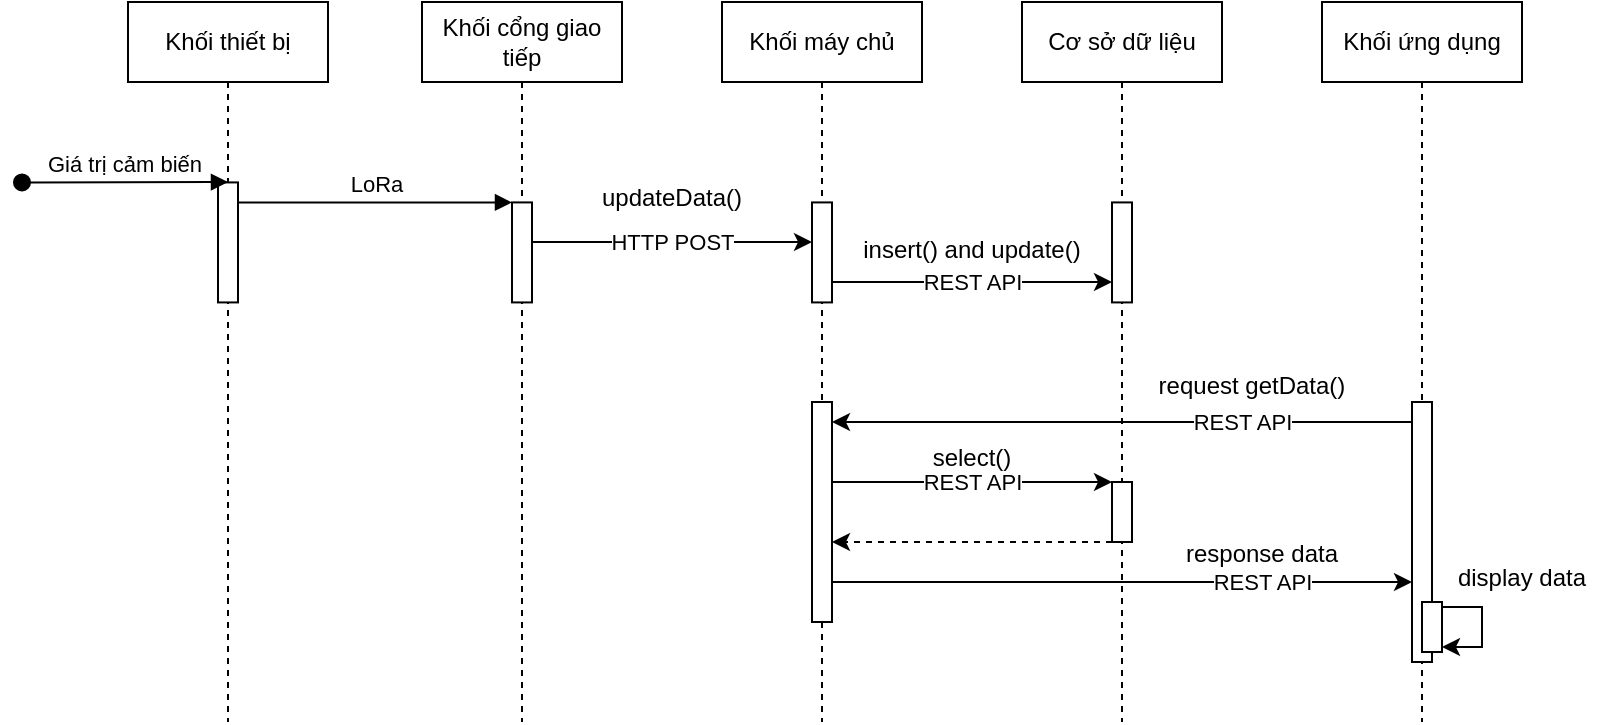<mxfile version="21.3.8" type="device" pages="4">
  <diagram name="Data from device" id="2YBvvXClWsGukQMizWep">
    <mxGraphModel dx="1036" dy="559" grid="1" gridSize="10" guides="1" tooltips="1" connect="1" arrows="1" fold="1" page="1" pageScale="1" pageWidth="850" pageHeight="1100" math="0" shadow="0">
      <root>
        <mxCell id="0" />
        <mxCell id="1" parent="0" />
        <mxCell id="aM9ryv3xv72pqoxQDRHE-1" value="Khối thiết bị" style="shape=umlLifeline;perimeter=lifelinePerimeter;whiteSpace=wrap;html=1;container=0;dropTarget=0;collapsible=0;recursiveResize=0;outlineConnect=0;portConstraint=eastwest;newEdgeStyle={&quot;edgeStyle&quot;:&quot;elbowEdgeStyle&quot;,&quot;elbow&quot;:&quot;vertical&quot;,&quot;curved&quot;:0,&quot;rounded&quot;:0};" parent="1" vertex="1">
          <mxGeometry x="63" y="50" width="100" height="360" as="geometry" />
        </mxCell>
        <mxCell id="aM9ryv3xv72pqoxQDRHE-2" value="" style="html=1;points=[];perimeter=orthogonalPerimeter;outlineConnect=0;targetShapes=umlLifeline;portConstraint=eastwest;newEdgeStyle={&quot;edgeStyle&quot;:&quot;elbowEdgeStyle&quot;,&quot;elbow&quot;:&quot;vertical&quot;,&quot;curved&quot;:0,&quot;rounded&quot;:0};" parent="aM9ryv3xv72pqoxQDRHE-1" vertex="1">
          <mxGeometry x="45" y="90.21" width="10" height="60" as="geometry" />
        </mxCell>
        <mxCell id="aM9ryv3xv72pqoxQDRHE-3" value="Giá trị cảm biến" style="html=1;verticalAlign=bottom;startArrow=oval;endArrow=block;startSize=8;edgeStyle=elbowEdgeStyle;elbow=vertical;curved=0;rounded=0;" parent="aM9ryv3xv72pqoxQDRHE-1" target="aM9ryv3xv72pqoxQDRHE-2" edge="1">
          <mxGeometry relative="1" as="geometry">
            <mxPoint x="-53" y="90.21" as="sourcePoint" />
          </mxGeometry>
        </mxCell>
        <mxCell id="aM9ryv3xv72pqoxQDRHE-5" value="Khối cổng giao tiếp" style="shape=umlLifeline;perimeter=lifelinePerimeter;whiteSpace=wrap;html=1;container=0;dropTarget=0;collapsible=0;recursiveResize=0;outlineConnect=0;portConstraint=eastwest;newEdgeStyle={&quot;edgeStyle&quot;:&quot;elbowEdgeStyle&quot;,&quot;elbow&quot;:&quot;vertical&quot;,&quot;curved&quot;:0,&quot;rounded&quot;:0};" parent="1" vertex="1">
          <mxGeometry x="210" y="50" width="100" height="360" as="geometry" />
        </mxCell>
        <mxCell id="aM9ryv3xv72pqoxQDRHE-6" value="" style="html=1;points=[];perimeter=orthogonalPerimeter;outlineConnect=0;targetShapes=umlLifeline;portConstraint=eastwest;newEdgeStyle={&quot;edgeStyle&quot;:&quot;elbowEdgeStyle&quot;,&quot;elbow&quot;:&quot;vertical&quot;,&quot;curved&quot;:0,&quot;rounded&quot;:0};" parent="aM9ryv3xv72pqoxQDRHE-5" vertex="1">
          <mxGeometry x="45" y="100.21" width="10" height="50" as="geometry" />
        </mxCell>
        <mxCell id="aM9ryv3xv72pqoxQDRHE-7" value="LoRa" style="html=1;verticalAlign=bottom;endArrow=block;edgeStyle=elbowEdgeStyle;elbow=vertical;curved=0;rounded=0;" parent="1" source="aM9ryv3xv72pqoxQDRHE-2" target="aM9ryv3xv72pqoxQDRHE-6" edge="1">
          <mxGeometry x="-0.002" relative="1" as="geometry">
            <mxPoint x="218" y="160.21" as="sourcePoint" />
            <Array as="points">
              <mxPoint x="203" y="150.21" />
            </Array>
            <mxPoint as="offset" />
          </mxGeometry>
        </mxCell>
        <mxCell id="fdeKcLAtwtqGfmzfz4vG-1" value="Khối máy chủ" style="shape=umlLifeline;perimeter=lifelinePerimeter;whiteSpace=wrap;html=1;container=0;dropTarget=0;collapsible=0;recursiveResize=0;outlineConnect=0;portConstraint=eastwest;newEdgeStyle={&quot;edgeStyle&quot;:&quot;elbowEdgeStyle&quot;,&quot;elbow&quot;:&quot;vertical&quot;,&quot;curved&quot;:0,&quot;rounded&quot;:0};" parent="1" vertex="1">
          <mxGeometry x="360" y="50" width="100" height="360" as="geometry" />
        </mxCell>
        <mxCell id="fdeKcLAtwtqGfmzfz4vG-2" value="" style="html=1;points=[];perimeter=orthogonalPerimeter;outlineConnect=0;targetShapes=umlLifeline;portConstraint=eastwest;newEdgeStyle={&quot;edgeStyle&quot;:&quot;elbowEdgeStyle&quot;,&quot;elbow&quot;:&quot;vertical&quot;,&quot;curved&quot;:0,&quot;rounded&quot;:0};" parent="fdeKcLAtwtqGfmzfz4vG-1" vertex="1">
          <mxGeometry x="45" y="100.21" width="10" height="50" as="geometry" />
        </mxCell>
        <mxCell id="fdeKcLAtwtqGfmzfz4vG-16" value="" style="html=1;points=[];perimeter=orthogonalPerimeter;outlineConnect=0;targetShapes=umlLifeline;portConstraint=eastwest;newEdgeStyle={&quot;edgeStyle&quot;:&quot;elbowEdgeStyle&quot;,&quot;elbow&quot;:&quot;vertical&quot;,&quot;curved&quot;:0,&quot;rounded&quot;:0};" parent="fdeKcLAtwtqGfmzfz4vG-1" vertex="1">
          <mxGeometry x="45" y="200" width="10" height="110" as="geometry" />
        </mxCell>
        <mxCell id="fdeKcLAtwtqGfmzfz4vG-3" value="Khối ứng dụng" style="shape=umlLifeline;perimeter=lifelinePerimeter;whiteSpace=wrap;html=1;container=0;dropTarget=0;collapsible=0;recursiveResize=0;outlineConnect=0;portConstraint=eastwest;newEdgeStyle={&quot;edgeStyle&quot;:&quot;elbowEdgeStyle&quot;,&quot;elbow&quot;:&quot;vertical&quot;,&quot;curved&quot;:0,&quot;rounded&quot;:0};" parent="1" vertex="1">
          <mxGeometry x="660" y="50" width="100" height="360" as="geometry" />
        </mxCell>
        <mxCell id="fdeKcLAtwtqGfmzfz4vG-4" value="" style="html=1;points=[];perimeter=orthogonalPerimeter;outlineConnect=0;targetShapes=umlLifeline;portConstraint=eastwest;newEdgeStyle={&quot;edgeStyle&quot;:&quot;elbowEdgeStyle&quot;,&quot;elbow&quot;:&quot;vertical&quot;,&quot;curved&quot;:0,&quot;rounded&quot;:0};" parent="fdeKcLAtwtqGfmzfz4vG-3" vertex="1">
          <mxGeometry x="45" y="200" width="10" height="130" as="geometry" />
        </mxCell>
        <mxCell id="fdeKcLAtwtqGfmzfz4vG-42" value="" style="html=1;points=[];perimeter=orthogonalPerimeter;outlineConnect=0;targetShapes=umlLifeline;portConstraint=eastwest;newEdgeStyle={&quot;edgeStyle&quot;:&quot;elbowEdgeStyle&quot;,&quot;elbow&quot;:&quot;vertical&quot;,&quot;curved&quot;:0,&quot;rounded&quot;:0};" parent="fdeKcLAtwtqGfmzfz4vG-3" vertex="1">
          <mxGeometry x="50" y="300" width="10" height="25" as="geometry" />
        </mxCell>
        <mxCell id="fdeKcLAtwtqGfmzfz4vG-41" value="" style="endArrow=classic;html=1;rounded=0;" parent="fdeKcLAtwtqGfmzfz4vG-3" source="fdeKcLAtwtqGfmzfz4vG-42" target="fdeKcLAtwtqGfmzfz4vG-42" edge="1">
          <mxGeometry width="50" height="50" relative="1" as="geometry">
            <mxPoint x="70" y="310" as="sourcePoint" />
            <mxPoint x="120" y="300" as="targetPoint" />
          </mxGeometry>
        </mxCell>
        <mxCell id="fdeKcLAtwtqGfmzfz4vG-12" value="Cơ sở dữ liệu" style="shape=umlLifeline;perimeter=lifelinePerimeter;whiteSpace=wrap;html=1;container=0;dropTarget=0;collapsible=0;recursiveResize=0;outlineConnect=0;portConstraint=eastwest;newEdgeStyle={&quot;edgeStyle&quot;:&quot;elbowEdgeStyle&quot;,&quot;elbow&quot;:&quot;vertical&quot;,&quot;curved&quot;:0,&quot;rounded&quot;:0};" parent="1" vertex="1">
          <mxGeometry x="510" y="50" width="100" height="360" as="geometry" />
        </mxCell>
        <mxCell id="fdeKcLAtwtqGfmzfz4vG-13" value="" style="html=1;points=[];perimeter=orthogonalPerimeter;outlineConnect=0;targetShapes=umlLifeline;portConstraint=eastwest;newEdgeStyle={&quot;edgeStyle&quot;:&quot;elbowEdgeStyle&quot;,&quot;elbow&quot;:&quot;vertical&quot;,&quot;curved&quot;:0,&quot;rounded&quot;:0};" parent="fdeKcLAtwtqGfmzfz4vG-12" vertex="1">
          <mxGeometry x="45" y="100.21" width="10" height="50" as="geometry" />
        </mxCell>
        <mxCell id="fdeKcLAtwtqGfmzfz4vG-22" value="" style="html=1;points=[];perimeter=orthogonalPerimeter;outlineConnect=0;targetShapes=umlLifeline;portConstraint=eastwest;newEdgeStyle={&quot;edgeStyle&quot;:&quot;elbowEdgeStyle&quot;,&quot;elbow&quot;:&quot;vertical&quot;,&quot;curved&quot;:0,&quot;rounded&quot;:0};" parent="fdeKcLAtwtqGfmzfz4vG-12" vertex="1">
          <mxGeometry x="45" y="240" width="10" height="30" as="geometry" />
        </mxCell>
        <mxCell id="fdeKcLAtwtqGfmzfz4vG-18" value="REST API" style="edgeStyle=elbowEdgeStyle;rounded=0;orthogonalLoop=1;jettySize=auto;html=1;elbow=vertical;curved=0;" parent="1" source="fdeKcLAtwtqGfmzfz4vG-4" target="fdeKcLAtwtqGfmzfz4vG-16" edge="1">
          <mxGeometry x="-0.414" relative="1" as="geometry">
            <Array as="points">
              <mxPoint x="470" y="260" />
              <mxPoint x="630" y="250" />
            </Array>
            <mxPoint as="offset" />
          </mxGeometry>
        </mxCell>
        <mxCell id="fdeKcLAtwtqGfmzfz4vG-19" value="request getData()" style="text;html=1;strokeColor=none;fillColor=none;align=center;verticalAlign=middle;whiteSpace=wrap;rounded=0;" parent="1" vertex="1">
          <mxGeometry x="570" y="234" width="110" height="15" as="geometry" />
        </mxCell>
        <mxCell id="fdeKcLAtwtqGfmzfz4vG-23" value="REST API" style="edgeStyle=elbowEdgeStyle;rounded=0;orthogonalLoop=1;jettySize=auto;html=1;elbow=vertical;curved=0;" parent="1" source="fdeKcLAtwtqGfmzfz4vG-16" target="fdeKcLAtwtqGfmzfz4vG-22" edge="1">
          <mxGeometry relative="1" as="geometry">
            <Array as="points">
              <mxPoint x="440" y="290" />
              <mxPoint x="450" y="280" />
            </Array>
          </mxGeometry>
        </mxCell>
        <mxCell id="fdeKcLAtwtqGfmzfz4vG-24" value="select()" style="text;html=1;strokeColor=none;fillColor=none;align=center;verticalAlign=middle;whiteSpace=wrap;rounded=0;" parent="1" vertex="1">
          <mxGeometry x="455" y="270" width="60" height="15" as="geometry" />
        </mxCell>
        <mxCell id="fdeKcLAtwtqGfmzfz4vG-29" style="edgeStyle=elbowEdgeStyle;rounded=0;orthogonalLoop=1;jettySize=auto;html=1;elbow=vertical;curved=0;dashed=1;" parent="1" source="fdeKcLAtwtqGfmzfz4vG-22" target="fdeKcLAtwtqGfmzfz4vG-16" edge="1">
          <mxGeometry relative="1" as="geometry">
            <Array as="points">
              <mxPoint x="440" y="320" />
              <mxPoint x="520" y="300" />
              <mxPoint x="490" y="305" />
              <mxPoint x="460" y="310" />
            </Array>
          </mxGeometry>
        </mxCell>
        <mxCell id="fdeKcLAtwtqGfmzfz4vG-31" value="REST API" style="edgeStyle=elbowEdgeStyle;rounded=0;orthogonalLoop=1;jettySize=auto;html=1;elbow=vertical;curved=0;" parent="1" source="fdeKcLAtwtqGfmzfz4vG-16" target="fdeKcLAtwtqGfmzfz4vG-4" edge="1">
          <mxGeometry x="0.483" relative="1" as="geometry">
            <Array as="points">
              <mxPoint x="590" y="340" />
              <mxPoint x="510" y="350" />
              <mxPoint x="650" y="330" />
            </Array>
            <mxPoint as="offset" />
          </mxGeometry>
        </mxCell>
        <mxCell id="fdeKcLAtwtqGfmzfz4vG-32" value="response data" style="text;html=1;strokeColor=none;fillColor=none;align=center;verticalAlign=middle;whiteSpace=wrap;rounded=0;" parent="1" vertex="1">
          <mxGeometry x="590" y="318" width="80" height="15" as="geometry" />
        </mxCell>
        <mxCell id="fdeKcLAtwtqGfmzfz4vG-45" value="display data" style="text;html=1;strokeColor=none;fillColor=none;align=center;verticalAlign=middle;whiteSpace=wrap;rounded=0;" parent="1" vertex="1">
          <mxGeometry x="720" y="330" width="80" height="15" as="geometry" />
        </mxCell>
        <mxCell id="LWLzU6U1t8MEBD3MQ7TE-3" value="HTTP POST" style="edgeStyle=elbowEdgeStyle;rounded=0;orthogonalLoop=1;jettySize=auto;html=1;elbow=vertical;curved=0;" parent="1" source="aM9ryv3xv72pqoxQDRHE-6" target="fdeKcLAtwtqGfmzfz4vG-2" edge="1">
          <mxGeometry relative="1" as="geometry">
            <Array as="points">
              <mxPoint x="390" y="170" />
            </Array>
          </mxGeometry>
        </mxCell>
        <mxCell id="LWLzU6U1t8MEBD3MQ7TE-6" value="updateData()" style="text;html=1;strokeColor=none;fillColor=none;align=center;verticalAlign=middle;whiteSpace=wrap;rounded=0;" parent="1" vertex="1">
          <mxGeometry x="280" y="140" width="110" height="15" as="geometry" />
        </mxCell>
        <mxCell id="LWLzU6U1t8MEBD3MQ7TE-8" value="REST API" style="edgeStyle=elbowEdgeStyle;rounded=0;orthogonalLoop=1;jettySize=auto;html=1;elbow=vertical;curved=0;" parent="1" source="fdeKcLAtwtqGfmzfz4vG-2" target="fdeKcLAtwtqGfmzfz4vG-13" edge="1">
          <mxGeometry relative="1" as="geometry">
            <Array as="points">
              <mxPoint x="500" y="190" />
            </Array>
          </mxGeometry>
        </mxCell>
        <mxCell id="LWLzU6U1t8MEBD3MQ7TE-9" value="insert() and update()" style="text;html=1;strokeColor=none;fillColor=none;align=center;verticalAlign=middle;whiteSpace=wrap;rounded=0;" parent="1" vertex="1">
          <mxGeometry x="425" y="166" width="120" height="15" as="geometry" />
        </mxCell>
      </root>
    </mxGraphModel>
  </diagram>
  <diagram id="kVIo1cGWjDRShrbsVuJH" name="Control">
    <mxGraphModel dx="1036" dy="559" grid="1" gridSize="10" guides="1" tooltips="1" connect="1" arrows="1" fold="1" page="1" pageScale="1" pageWidth="850" pageHeight="1100" math="0" shadow="0">
      <root>
        <mxCell id="0" />
        <mxCell id="1" parent="0" />
        <mxCell id="x0jWkGLH49liQQJOusym-1" value="Khối thiết bị" style="shape=umlLifeline;perimeter=lifelinePerimeter;whiteSpace=wrap;html=1;container=0;dropTarget=0;collapsible=0;recursiveResize=0;outlineConnect=0;portConstraint=eastwest;newEdgeStyle={&quot;edgeStyle&quot;:&quot;elbowEdgeStyle&quot;,&quot;elbow&quot;:&quot;vertical&quot;,&quot;curved&quot;:0,&quot;rounded&quot;:0};" parent="1" vertex="1">
          <mxGeometry x="63" y="50" width="100" height="360" as="geometry" />
        </mxCell>
        <mxCell id="x0jWkGLH49liQQJOusym-2" value="" style="html=1;points=[];perimeter=orthogonalPerimeter;outlineConnect=0;targetShapes=umlLifeline;portConstraint=eastwest;newEdgeStyle={&quot;edgeStyle&quot;:&quot;elbowEdgeStyle&quot;,&quot;elbow&quot;:&quot;vertical&quot;,&quot;curved&quot;:0,&quot;rounded&quot;:0};" parent="x0jWkGLH49liQQJOusym-1" vertex="1">
          <mxGeometry x="45" y="260" width="10" height="80" as="geometry" />
        </mxCell>
        <mxCell id="7bMQ7k0cKSDPvlBEABWo-1" value="" style="html=1;points=[];perimeter=orthogonalPerimeter;outlineConnect=0;targetShapes=umlLifeline;portConstraint=eastwest;newEdgeStyle={&quot;edgeStyle&quot;:&quot;elbowEdgeStyle&quot;,&quot;elbow&quot;:&quot;vertical&quot;,&quot;curved&quot;:0,&quot;rounded&quot;:0};" parent="x0jWkGLH49liQQJOusym-1" vertex="1">
          <mxGeometry x="39" y="290" width="10" height="40" as="geometry" />
        </mxCell>
        <mxCell id="7bMQ7k0cKSDPvlBEABWo-3" style="edgeStyle=elbowEdgeStyle;rounded=0;orthogonalLoop=1;jettySize=auto;html=1;elbow=vertical;curved=0;" parent="x0jWkGLH49liQQJOusym-1" source="7bMQ7k0cKSDPvlBEABWo-1" target="7bMQ7k0cKSDPvlBEABWo-1" edge="1">
          <mxGeometry relative="1" as="geometry">
            <Array as="points">
              <mxPoint x="-3" y="310" />
            </Array>
          </mxGeometry>
        </mxCell>
        <mxCell id="x0jWkGLH49liQQJOusym-4" value="Khối cổng giao tiếp" style="shape=umlLifeline;perimeter=lifelinePerimeter;whiteSpace=wrap;html=1;container=0;dropTarget=0;collapsible=0;recursiveResize=0;outlineConnect=0;portConstraint=eastwest;newEdgeStyle={&quot;edgeStyle&quot;:&quot;elbowEdgeStyle&quot;,&quot;elbow&quot;:&quot;vertical&quot;,&quot;curved&quot;:0,&quot;rounded&quot;:0};" parent="1" vertex="1">
          <mxGeometry x="210" y="50" width="100" height="360" as="geometry" />
        </mxCell>
        <mxCell id="x0jWkGLH49liQQJOusym-5" value="" style="html=1;points=[];perimeter=orthogonalPerimeter;outlineConnect=0;targetShapes=umlLifeline;portConstraint=eastwest;newEdgeStyle={&quot;edgeStyle&quot;:&quot;elbowEdgeStyle&quot;,&quot;elbow&quot;:&quot;vertical&quot;,&quot;curved&quot;:0,&quot;rounded&quot;:0};" parent="x0jWkGLH49liQQJOusym-4" vertex="1">
          <mxGeometry x="45" y="190" width="10" height="150" as="geometry" />
        </mxCell>
        <mxCell id="x0jWkGLH49liQQJOusym-6" value="Khối máy chủ" style="shape=umlLifeline;perimeter=lifelinePerimeter;whiteSpace=wrap;html=1;container=0;dropTarget=0;collapsible=0;recursiveResize=0;outlineConnect=0;portConstraint=eastwest;newEdgeStyle={&quot;edgeStyle&quot;:&quot;elbowEdgeStyle&quot;,&quot;elbow&quot;:&quot;vertical&quot;,&quot;curved&quot;:0,&quot;rounded&quot;:0};" parent="1" vertex="1">
          <mxGeometry x="360" y="50" width="100" height="360" as="geometry" />
        </mxCell>
        <mxCell id="x0jWkGLH49liQQJOusym-7" value="" style="html=1;points=[];perimeter=orthogonalPerimeter;outlineConnect=0;targetShapes=umlLifeline;portConstraint=eastwest;newEdgeStyle={&quot;edgeStyle&quot;:&quot;elbowEdgeStyle&quot;,&quot;elbow&quot;:&quot;vertical&quot;,&quot;curved&quot;:0,&quot;rounded&quot;:0};" parent="x0jWkGLH49liQQJOusym-6" vertex="1">
          <mxGeometry x="45" y="110" width="10" height="30" as="geometry" />
        </mxCell>
        <mxCell id="11YFQgz2BTADCDudzu-W-3" value="" style="html=1;points=[];perimeter=orthogonalPerimeter;outlineConnect=0;targetShapes=umlLifeline;portConstraint=eastwest;newEdgeStyle={&quot;edgeStyle&quot;:&quot;elbowEdgeStyle&quot;,&quot;elbow&quot;:&quot;vertical&quot;,&quot;curved&quot;:0,&quot;rounded&quot;:0};" parent="x0jWkGLH49liQQJOusym-6" vertex="1">
          <mxGeometry x="45" y="190" width="10" height="150" as="geometry" />
        </mxCell>
        <mxCell id="x0jWkGLH49liQQJOusym-9" value="Khối ứng dụng" style="shape=umlLifeline;perimeter=lifelinePerimeter;whiteSpace=wrap;html=1;container=0;dropTarget=0;collapsible=0;recursiveResize=0;outlineConnect=0;portConstraint=eastwest;newEdgeStyle={&quot;edgeStyle&quot;:&quot;elbowEdgeStyle&quot;,&quot;elbow&quot;:&quot;vertical&quot;,&quot;curved&quot;:0,&quot;rounded&quot;:0};" parent="1" vertex="1">
          <mxGeometry x="660" y="50" width="100" height="360" as="geometry" />
        </mxCell>
        <mxCell id="x0jWkGLH49liQQJOusym-16" value="" style="html=1;points=[];perimeter=orthogonalPerimeter;outlineConnect=0;targetShapes=umlLifeline;portConstraint=eastwest;newEdgeStyle={&quot;edgeStyle&quot;:&quot;elbowEdgeStyle&quot;,&quot;elbow&quot;:&quot;vertical&quot;,&quot;curved&quot;:0,&quot;rounded&quot;:0};" parent="x0jWkGLH49liQQJOusym-9" vertex="1">
          <mxGeometry x="45" y="70" width="10" height="50" as="geometry" />
        </mxCell>
        <mxCell id="x0jWkGLH49liQQJOusym-18" value="" style="html=1;points=[];perimeter=orthogonalPerimeter;outlineConnect=0;targetShapes=umlLifeline;portConstraint=eastwest;newEdgeStyle={&quot;edgeStyle&quot;:&quot;elbowEdgeStyle&quot;,&quot;elbow&quot;:&quot;vertical&quot;,&quot;curved&quot;:0,&quot;rounded&quot;:0};" parent="x0jWkGLH49liQQJOusym-9" vertex="1">
          <mxGeometry x="51" y="70" width="10" height="30" as="geometry" />
        </mxCell>
        <mxCell id="x0jWkGLH49liQQJOusym-20" style="edgeStyle=elbowEdgeStyle;rounded=0;orthogonalLoop=1;jettySize=auto;html=1;elbow=vertical;curved=0;" parent="x0jWkGLH49liQQJOusym-9" source="x0jWkGLH49liQQJOusym-18" target="x0jWkGLH49liQQJOusym-18" edge="1">
          <mxGeometry relative="1" as="geometry" />
        </mxCell>
        <mxCell id="x0jWkGLH49liQQJOusym-13" value="Cơ sở dữ liệu" style="shape=umlLifeline;perimeter=lifelinePerimeter;whiteSpace=wrap;html=1;container=0;dropTarget=0;collapsible=0;recursiveResize=0;outlineConnect=0;portConstraint=eastwest;newEdgeStyle={&quot;edgeStyle&quot;:&quot;elbowEdgeStyle&quot;,&quot;elbow&quot;:&quot;vertical&quot;,&quot;curved&quot;:0,&quot;rounded&quot;:0};" parent="1" vertex="1">
          <mxGeometry x="510" y="50" width="100" height="360" as="geometry" />
        </mxCell>
        <mxCell id="x0jWkGLH49liQQJOusym-14" value="" style="html=1;points=[];perimeter=orthogonalPerimeter;outlineConnect=0;targetShapes=umlLifeline;portConstraint=eastwest;newEdgeStyle={&quot;edgeStyle&quot;:&quot;elbowEdgeStyle&quot;,&quot;elbow&quot;:&quot;vertical&quot;,&quot;curved&quot;:0,&quot;rounded&quot;:0};" parent="x0jWkGLH49liQQJOusym-13" vertex="1">
          <mxGeometry x="45" y="120" width="10" height="40" as="geometry" />
        </mxCell>
        <mxCell id="11YFQgz2BTADCDudzu-W-7" value="" style="html=1;points=[];perimeter=orthogonalPerimeter;outlineConnect=0;targetShapes=umlLifeline;portConstraint=eastwest;newEdgeStyle={&quot;edgeStyle&quot;:&quot;elbowEdgeStyle&quot;,&quot;elbow&quot;:&quot;vertical&quot;,&quot;curved&quot;:0,&quot;rounded&quot;:0};" parent="x0jWkGLH49liQQJOusym-13" vertex="1">
          <mxGeometry x="45" y="200" width="10" height="140" as="geometry" />
        </mxCell>
        <mxCell id="x0jWkGLH49liQQJOusym-21" value="Control" style="text;html=1;strokeColor=none;fillColor=none;align=center;verticalAlign=middle;whiteSpace=wrap;rounded=0;" parent="1" vertex="1">
          <mxGeometry x="715" y="100" width="60" height="30" as="geometry" />
        </mxCell>
        <mxCell id="x0jWkGLH49liQQJOusym-22" value="REST API" style="edgeStyle=elbowEdgeStyle;rounded=0;orthogonalLoop=1;jettySize=auto;html=1;elbow=vertical;curved=0;" parent="1" source="x0jWkGLH49liQQJOusym-16" target="x0jWkGLH49liQQJOusym-7" edge="1">
          <mxGeometry x="-0.552" relative="1" as="geometry">
            <Array as="points">
              <mxPoint x="590" y="160" />
            </Array>
            <mxPoint as="offset" />
          </mxGeometry>
        </mxCell>
        <mxCell id="x0jWkGLH49liQQJOusym-24" value="REST API" style="edgeStyle=elbowEdgeStyle;rounded=0;orthogonalLoop=1;jettySize=auto;html=1;elbow=vertical;curved=0;" parent="1" source="x0jWkGLH49liQQJOusym-7" target="x0jWkGLH49liQQJOusym-14" edge="1">
          <mxGeometry relative="1" as="geometry">
            <Array as="points">
              <mxPoint x="530" y="190" />
              <mxPoint x="520" y="205" />
            </Array>
          </mxGeometry>
        </mxCell>
        <mxCell id="x0jWkGLH49liQQJOusym-25" value="serverData()" style="text;html=1;strokeColor=none;fillColor=none;align=center;verticalAlign=middle;whiteSpace=wrap;rounded=0;" parent="1" vertex="1">
          <mxGeometry x="590" y="130" width="100" height="30" as="geometry" />
        </mxCell>
        <mxCell id="11YFQgz2BTADCDudzu-W-4" value="HTTP GET" style="edgeStyle=elbowEdgeStyle;rounded=0;orthogonalLoop=1;jettySize=auto;html=1;elbow=vertical;curved=0;" parent="1" source="x0jWkGLH49liQQJOusym-5" target="11YFQgz2BTADCDudzu-W-3" edge="1">
          <mxGeometry relative="1" as="geometry">
            <Array as="points">
              <mxPoint x="370" y="240" />
            </Array>
          </mxGeometry>
        </mxCell>
        <mxCell id="11YFQgz2BTADCDudzu-W-6" value="getData()" style="text;html=1;strokeColor=none;fillColor=none;align=center;verticalAlign=middle;whiteSpace=wrap;rounded=0;" parent="1" vertex="1">
          <mxGeometry x="286" y="210" width="100" height="30" as="geometry" />
        </mxCell>
        <mxCell id="11YFQgz2BTADCDudzu-W-9" value="REST API" style="edgeStyle=elbowEdgeStyle;rounded=0;orthogonalLoop=1;jettySize=auto;html=1;elbow=vertical;curved=0;" parent="1" source="11YFQgz2BTADCDudzu-W-3" target="11YFQgz2BTADCDudzu-W-7" edge="1">
          <mxGeometry relative="1" as="geometry">
            <Array as="points">
              <mxPoint x="500" y="260" />
            </Array>
          </mxGeometry>
        </mxCell>
        <mxCell id="11YFQgz2BTADCDudzu-W-10" value="select()" style="text;html=1;strokeColor=none;fillColor=none;align=center;verticalAlign=middle;whiteSpace=wrap;rounded=0;" parent="1" vertex="1">
          <mxGeometry x="436" y="230" width="100" height="30" as="geometry" />
        </mxCell>
        <mxCell id="11YFQgz2BTADCDudzu-W-11" value="update()" style="text;html=1;strokeColor=none;fillColor=none;align=center;verticalAlign=middle;whiteSpace=wrap;rounded=0;" parent="1" vertex="1">
          <mxGeometry x="436" y="194" width="100" height="30" as="geometry" />
        </mxCell>
        <mxCell id="11YFQgz2BTADCDudzu-W-12" style="edgeStyle=elbowEdgeStyle;rounded=0;orthogonalLoop=1;jettySize=auto;html=1;elbow=vertical;curved=0;dashed=1;" parent="1" source="11YFQgz2BTADCDudzu-W-7" target="11YFQgz2BTADCDudzu-W-3" edge="1">
          <mxGeometry relative="1" as="geometry">
            <Array as="points">
              <mxPoint x="520" y="280" />
            </Array>
          </mxGeometry>
        </mxCell>
        <mxCell id="11YFQgz2BTADCDudzu-W-13" style="edgeStyle=elbowEdgeStyle;rounded=0;orthogonalLoop=1;jettySize=auto;html=1;elbow=vertical;curved=0;dashed=1;" parent="1" source="11YFQgz2BTADCDudzu-W-3" target="x0jWkGLH49liQQJOusym-5" edge="1">
          <mxGeometry relative="1" as="geometry">
            <Array as="points">
              <mxPoint x="330" y="300" />
            </Array>
          </mxGeometry>
        </mxCell>
        <mxCell id="11YFQgz2BTADCDudzu-W-14" value="LoRa" style="edgeStyle=elbowEdgeStyle;rounded=0;orthogonalLoop=1;jettySize=auto;html=1;elbow=vertical;curved=0;" parent="1" source="x0jWkGLH49liQQJOusym-5" target="x0jWkGLH49liQQJOusym-2" edge="1">
          <mxGeometry relative="1" as="geometry">
            <Array as="points">
              <mxPoint x="150" y="320" />
            </Array>
          </mxGeometry>
        </mxCell>
        <mxCell id="11YFQgz2BTADCDudzu-W-15" value="updateData()" style="text;html=1;strokeColor=none;fillColor=none;align=center;verticalAlign=middle;whiteSpace=wrap;rounded=0;" parent="1" vertex="1">
          <mxGeometry x="140" y="290" width="100" height="30" as="geometry" />
        </mxCell>
        <mxCell id="7bMQ7k0cKSDPvlBEABWo-4" value="control()" style="text;html=1;strokeColor=none;fillColor=none;align=center;verticalAlign=middle;whiteSpace=wrap;rounded=0;" parent="1" vertex="1">
          <mxGeometry x="10" y="320" width="100" height="30" as="geometry" />
        </mxCell>
        <mxCell id="7bMQ7k0cKSDPvlBEABWo-5" value="LoRa" style="edgeStyle=elbowEdgeStyle;rounded=0;orthogonalLoop=1;jettySize=auto;html=1;elbow=vertical;curved=0;" parent="1" source="x0jWkGLH49liQQJOusym-2" target="x0jWkGLH49liQQJOusym-5" edge="1">
          <mxGeometry relative="1" as="geometry" />
        </mxCell>
        <mxCell id="7bMQ7k0cKSDPvlBEABWo-6" value="responseData()" style="text;html=1;strokeColor=none;fillColor=none;align=center;verticalAlign=middle;whiteSpace=wrap;rounded=0;" parent="1" vertex="1">
          <mxGeometry x="130" y="354" width="100" height="30" as="geometry" />
        </mxCell>
        <mxCell id="7bMQ7k0cKSDPvlBEABWo-8" value="HTTP POST" style="edgeStyle=elbowEdgeStyle;rounded=0;orthogonalLoop=1;jettySize=auto;html=1;elbow=vertical;curved=0;" parent="1" source="x0jWkGLH49liQQJOusym-5" target="11YFQgz2BTADCDudzu-W-3" edge="1">
          <mxGeometry relative="1" as="geometry">
            <Array as="points">
              <mxPoint x="360" y="360" />
            </Array>
          </mxGeometry>
        </mxCell>
        <mxCell id="7bMQ7k0cKSDPvlBEABWo-9" value="updateDeviceData()" style="text;html=1;strokeColor=none;fillColor=none;align=center;verticalAlign=middle;whiteSpace=wrap;rounded=0;" parent="1" vertex="1">
          <mxGeometry x="286" y="330" width="100" height="30" as="geometry" />
        </mxCell>
        <mxCell id="7bMQ7k0cKSDPvlBEABWo-10" value="REST API" style="edgeStyle=elbowEdgeStyle;rounded=0;orthogonalLoop=1;jettySize=auto;html=1;elbow=vertical;curved=0;" parent="1" source="11YFQgz2BTADCDudzu-W-3" target="11YFQgz2BTADCDudzu-W-7" edge="1">
          <mxGeometry relative="1" as="geometry">
            <Array as="points">
              <mxPoint x="500" y="380" />
            </Array>
          </mxGeometry>
        </mxCell>
        <mxCell id="7bMQ7k0cKSDPvlBEABWo-11" value="update()" style="text;html=1;strokeColor=none;fillColor=none;align=center;verticalAlign=middle;whiteSpace=wrap;rounded=0;" parent="1" vertex="1">
          <mxGeometry x="437" y="350" width="100" height="30" as="geometry" />
        </mxCell>
      </root>
    </mxGraphModel>
  </diagram>
  <diagram id="efjoEwgSgt8tTlNf9ANP" name="React-Com-Node">
    <mxGraphModel dx="1036" dy="559" grid="1" gridSize="10" guides="1" tooltips="1" connect="1" arrows="1" fold="1" page="1" pageScale="1" pageWidth="850" pageHeight="1100" math="0" shadow="0">
      <root>
        <mxCell id="0" />
        <mxCell id="1" parent="0" />
        <mxCell id="Clj5HYqZ9Xwfr-CM7hlV-1" value="" style="shape=image;verticalLabelPosition=bottom;labelBackgroundColor=default;verticalAlign=top;aspect=fixed;imageAspect=0;image=https://bezkoder.com/wp-content/uploads/2020/03/react-node-express-mysql-crud-example-architecture.png;" parent="1" vertex="1">
          <mxGeometry width="700" height="256" as="geometry" />
        </mxCell>
        <mxCell id="Clj5HYqZ9Xwfr-CM7hlV-2" value="" style="rounded=0;whiteSpace=wrap;html=1;strokeColor=none;" parent="1" vertex="1">
          <mxGeometry x="580" y="20" width="120" height="60" as="geometry" />
        </mxCell>
        <mxCell id="Clj5HYqZ9Xwfr-CM7hlV-3" value="&lt;b&gt;Database&lt;/b&gt;" style="text;html=1;align=center;verticalAlign=middle;whiteSpace=wrap;rounded=0;fillColor=default;" parent="1" vertex="1">
          <mxGeometry x="600" y="130" width="70" height="50" as="geometry" />
        </mxCell>
      </root>
    </mxGraphModel>
  </diagram>
  <diagram id="ad36gkO7GCjmrh8B9UDG" name="Auth">
    <mxGraphModel dx="1036" dy="559" grid="1" gridSize="10" guides="1" tooltips="1" connect="1" arrows="1" fold="1" page="1" pageScale="1" pageWidth="850" pageHeight="1100" math="0" shadow="0">
      <root>
        <mxCell id="0" />
        <mxCell id="1" parent="0" />
        <mxCell id="W4LYHyJxTiFgDsJ-k4IW-1" value="Khối thiết bị" style="shape=umlLifeline;perimeter=lifelinePerimeter;whiteSpace=wrap;html=1;container=0;dropTarget=0;collapsible=0;recursiveResize=0;outlineConnect=0;portConstraint=eastwest;newEdgeStyle={&quot;edgeStyle&quot;:&quot;elbowEdgeStyle&quot;,&quot;elbow&quot;:&quot;vertical&quot;,&quot;curved&quot;:0,&quot;rounded&quot;:0};" vertex="1" parent="1">
          <mxGeometry x="293" y="20" width="100" height="360" as="geometry" />
        </mxCell>
        <mxCell id="W4LYHyJxTiFgDsJ-k4IW-2" value="" style="html=1;points=[];perimeter=orthogonalPerimeter;outlineConnect=0;targetShapes=umlLifeline;portConstraint=eastwest;newEdgeStyle={&quot;edgeStyle&quot;:&quot;elbowEdgeStyle&quot;,&quot;elbow&quot;:&quot;vertical&quot;,&quot;curved&quot;:0,&quot;rounded&quot;:0};" vertex="1" parent="W4LYHyJxTiFgDsJ-k4IW-1">
          <mxGeometry x="45" y="260" width="10" height="80" as="geometry" />
        </mxCell>
        <mxCell id="W4LYHyJxTiFgDsJ-k4IW-3" value="" style="html=1;points=[];perimeter=orthogonalPerimeter;outlineConnect=0;targetShapes=umlLifeline;portConstraint=eastwest;newEdgeStyle={&quot;edgeStyle&quot;:&quot;elbowEdgeStyle&quot;,&quot;elbow&quot;:&quot;vertical&quot;,&quot;curved&quot;:0,&quot;rounded&quot;:0};" vertex="1" parent="W4LYHyJxTiFgDsJ-k4IW-1">
          <mxGeometry x="39" y="290" width="10" height="40" as="geometry" />
        </mxCell>
        <mxCell id="W4LYHyJxTiFgDsJ-k4IW-4" style="edgeStyle=elbowEdgeStyle;rounded=0;orthogonalLoop=1;jettySize=auto;html=1;elbow=vertical;curved=0;" edge="1" parent="W4LYHyJxTiFgDsJ-k4IW-1" source="W4LYHyJxTiFgDsJ-k4IW-3" target="W4LYHyJxTiFgDsJ-k4IW-3">
          <mxGeometry relative="1" as="geometry">
            <Array as="points">
              <mxPoint x="-3" y="310" />
            </Array>
          </mxGeometry>
        </mxCell>
        <mxCell id="W4LYHyJxTiFgDsJ-k4IW-5" value="Khối cổng giao tiếp" style="shape=umlLifeline;perimeter=lifelinePerimeter;whiteSpace=wrap;html=1;container=0;dropTarget=0;collapsible=0;recursiveResize=0;outlineConnect=0;portConstraint=eastwest;newEdgeStyle={&quot;edgeStyle&quot;:&quot;elbowEdgeStyle&quot;,&quot;elbow&quot;:&quot;vertical&quot;,&quot;curved&quot;:0,&quot;rounded&quot;:0};" vertex="1" parent="1">
          <mxGeometry x="440" y="20" width="100" height="360" as="geometry" />
        </mxCell>
        <mxCell id="W4LYHyJxTiFgDsJ-k4IW-6" value="" style="html=1;points=[];perimeter=orthogonalPerimeter;outlineConnect=0;targetShapes=umlLifeline;portConstraint=eastwest;newEdgeStyle={&quot;edgeStyle&quot;:&quot;elbowEdgeStyle&quot;,&quot;elbow&quot;:&quot;vertical&quot;,&quot;curved&quot;:0,&quot;rounded&quot;:0};" vertex="1" parent="W4LYHyJxTiFgDsJ-k4IW-5">
          <mxGeometry x="45" y="190" width="10" height="150" as="geometry" />
        </mxCell>
        <mxCell id="W4LYHyJxTiFgDsJ-k4IW-7" value="LoRa" style="edgeStyle=elbowEdgeStyle;rounded=0;orthogonalLoop=1;jettySize=auto;html=1;elbow=vertical;curved=0;" edge="1" parent="1" source="W4LYHyJxTiFgDsJ-k4IW-6" target="W4LYHyJxTiFgDsJ-k4IW-2">
          <mxGeometry relative="1" as="geometry">
            <Array as="points">
              <mxPoint x="380" y="290" />
            </Array>
          </mxGeometry>
        </mxCell>
        <mxCell id="W4LYHyJxTiFgDsJ-k4IW-8" value="updateData()" style="text;html=1;strokeColor=none;fillColor=none;align=center;verticalAlign=middle;whiteSpace=wrap;rounded=0;" vertex="1" parent="1">
          <mxGeometry x="370" y="260" width="100" height="30" as="geometry" />
        </mxCell>
        <mxCell id="W4LYHyJxTiFgDsJ-k4IW-10" value="LoRa" style="edgeStyle=elbowEdgeStyle;rounded=0;orthogonalLoop=1;jettySize=auto;html=1;elbow=vertical;curved=0;" edge="1" parent="1" source="W4LYHyJxTiFgDsJ-k4IW-2" target="W4LYHyJxTiFgDsJ-k4IW-6">
          <mxGeometry relative="1" as="geometry" />
        </mxCell>
        <mxCell id="W4LYHyJxTiFgDsJ-k4IW-11" value="responseData()" style="text;html=1;strokeColor=none;fillColor=none;align=center;verticalAlign=middle;whiteSpace=wrap;rounded=0;" vertex="1" parent="1">
          <mxGeometry x="360" y="324" width="100" height="30" as="geometry" />
        </mxCell>
      </root>
    </mxGraphModel>
  </diagram>
</mxfile>
